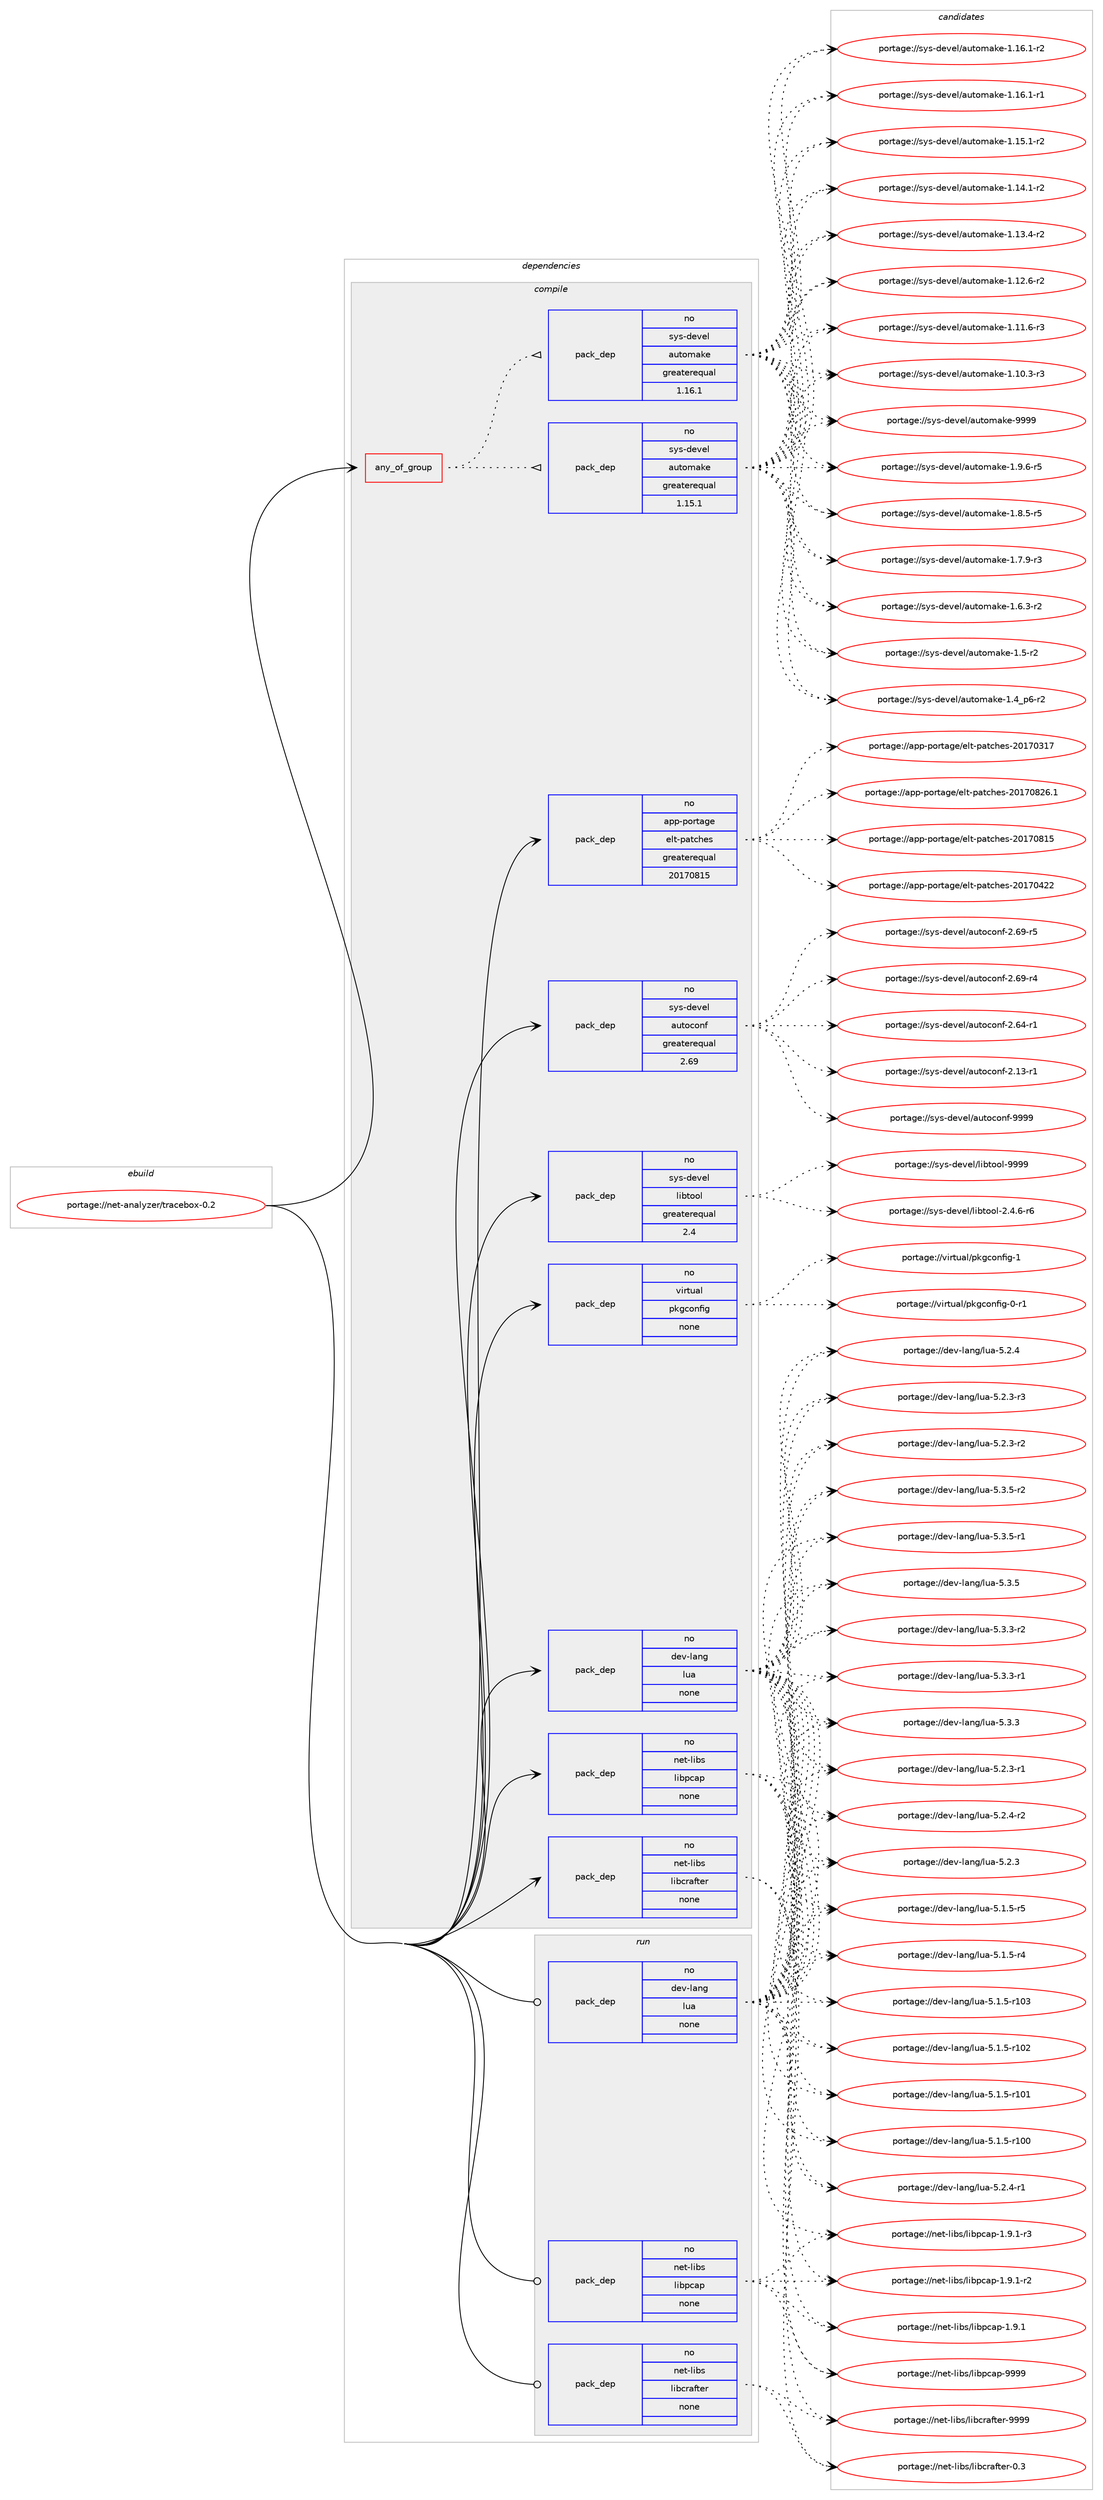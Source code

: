 digraph prolog {

# *************
# Graph options
# *************

newrank=true;
concentrate=true;
compound=true;
graph [rankdir=LR,fontname=Helvetica,fontsize=10,ranksep=1.5];#, ranksep=2.5, nodesep=0.2];
edge  [arrowhead=vee];
node  [fontname=Helvetica,fontsize=10];

# **********
# The ebuild
# **********

subgraph cluster_leftcol {
color=gray;
rank=same;
label=<<i>ebuild</i>>;
id [label="portage://net-analyzer/tracebox-0.2", color=red, width=4, href="../net-analyzer/tracebox-0.2.svg"];
}

# ****************
# The dependencies
# ****************

subgraph cluster_midcol {
color=gray;
label=<<i>dependencies</i>>;
subgraph cluster_compile {
fillcolor="#eeeeee";
style=filled;
label=<<i>compile</i>>;
subgraph any2219 {
dependency138518 [label=<<TABLE BORDER="0" CELLBORDER="1" CELLSPACING="0" CELLPADDING="4"><TR><TD CELLPADDING="10">any_of_group</TD></TR></TABLE>>, shape=none, color=red];subgraph pack105387 {
dependency138519 [label=<<TABLE BORDER="0" CELLBORDER="1" CELLSPACING="0" CELLPADDING="4" WIDTH="220"><TR><TD ROWSPAN="6" CELLPADDING="30">pack_dep</TD></TR><TR><TD WIDTH="110">no</TD></TR><TR><TD>sys-devel</TD></TR><TR><TD>automake</TD></TR><TR><TD>greaterequal</TD></TR><TR><TD>1.16.1</TD></TR></TABLE>>, shape=none, color=blue];
}
dependency138518:e -> dependency138519:w [weight=20,style="dotted",arrowhead="oinv"];
subgraph pack105388 {
dependency138520 [label=<<TABLE BORDER="0" CELLBORDER="1" CELLSPACING="0" CELLPADDING="4" WIDTH="220"><TR><TD ROWSPAN="6" CELLPADDING="30">pack_dep</TD></TR><TR><TD WIDTH="110">no</TD></TR><TR><TD>sys-devel</TD></TR><TR><TD>automake</TD></TR><TR><TD>greaterequal</TD></TR><TR><TD>1.15.1</TD></TR></TABLE>>, shape=none, color=blue];
}
dependency138518:e -> dependency138520:w [weight=20,style="dotted",arrowhead="oinv"];
}
id:e -> dependency138518:w [weight=20,style="solid",arrowhead="vee"];
subgraph pack105389 {
dependency138521 [label=<<TABLE BORDER="0" CELLBORDER="1" CELLSPACING="0" CELLPADDING="4" WIDTH="220"><TR><TD ROWSPAN="6" CELLPADDING="30">pack_dep</TD></TR><TR><TD WIDTH="110">no</TD></TR><TR><TD>app-portage</TD></TR><TR><TD>elt-patches</TD></TR><TR><TD>greaterequal</TD></TR><TR><TD>20170815</TD></TR></TABLE>>, shape=none, color=blue];
}
id:e -> dependency138521:w [weight=20,style="solid",arrowhead="vee"];
subgraph pack105390 {
dependency138522 [label=<<TABLE BORDER="0" CELLBORDER="1" CELLSPACING="0" CELLPADDING="4" WIDTH="220"><TR><TD ROWSPAN="6" CELLPADDING="30">pack_dep</TD></TR><TR><TD WIDTH="110">no</TD></TR><TR><TD>dev-lang</TD></TR><TR><TD>lua</TD></TR><TR><TD>none</TD></TR><TR><TD></TD></TR></TABLE>>, shape=none, color=blue];
}
id:e -> dependency138522:w [weight=20,style="solid",arrowhead="vee"];
subgraph pack105391 {
dependency138523 [label=<<TABLE BORDER="0" CELLBORDER="1" CELLSPACING="0" CELLPADDING="4" WIDTH="220"><TR><TD ROWSPAN="6" CELLPADDING="30">pack_dep</TD></TR><TR><TD WIDTH="110">no</TD></TR><TR><TD>net-libs</TD></TR><TR><TD>libcrafter</TD></TR><TR><TD>none</TD></TR><TR><TD></TD></TR></TABLE>>, shape=none, color=blue];
}
id:e -> dependency138523:w [weight=20,style="solid",arrowhead="vee"];
subgraph pack105392 {
dependency138524 [label=<<TABLE BORDER="0" CELLBORDER="1" CELLSPACING="0" CELLPADDING="4" WIDTH="220"><TR><TD ROWSPAN="6" CELLPADDING="30">pack_dep</TD></TR><TR><TD WIDTH="110">no</TD></TR><TR><TD>net-libs</TD></TR><TR><TD>libpcap</TD></TR><TR><TD>none</TD></TR><TR><TD></TD></TR></TABLE>>, shape=none, color=blue];
}
id:e -> dependency138524:w [weight=20,style="solid",arrowhead="vee"];
subgraph pack105393 {
dependency138525 [label=<<TABLE BORDER="0" CELLBORDER="1" CELLSPACING="0" CELLPADDING="4" WIDTH="220"><TR><TD ROWSPAN="6" CELLPADDING="30">pack_dep</TD></TR><TR><TD WIDTH="110">no</TD></TR><TR><TD>sys-devel</TD></TR><TR><TD>autoconf</TD></TR><TR><TD>greaterequal</TD></TR><TR><TD>2.69</TD></TR></TABLE>>, shape=none, color=blue];
}
id:e -> dependency138525:w [weight=20,style="solid",arrowhead="vee"];
subgraph pack105394 {
dependency138526 [label=<<TABLE BORDER="0" CELLBORDER="1" CELLSPACING="0" CELLPADDING="4" WIDTH="220"><TR><TD ROWSPAN="6" CELLPADDING="30">pack_dep</TD></TR><TR><TD WIDTH="110">no</TD></TR><TR><TD>sys-devel</TD></TR><TR><TD>libtool</TD></TR><TR><TD>greaterequal</TD></TR><TR><TD>2.4</TD></TR></TABLE>>, shape=none, color=blue];
}
id:e -> dependency138526:w [weight=20,style="solid",arrowhead="vee"];
subgraph pack105395 {
dependency138527 [label=<<TABLE BORDER="0" CELLBORDER="1" CELLSPACING="0" CELLPADDING="4" WIDTH="220"><TR><TD ROWSPAN="6" CELLPADDING="30">pack_dep</TD></TR><TR><TD WIDTH="110">no</TD></TR><TR><TD>virtual</TD></TR><TR><TD>pkgconfig</TD></TR><TR><TD>none</TD></TR><TR><TD></TD></TR></TABLE>>, shape=none, color=blue];
}
id:e -> dependency138527:w [weight=20,style="solid",arrowhead="vee"];
}
subgraph cluster_compileandrun {
fillcolor="#eeeeee";
style=filled;
label=<<i>compile and run</i>>;
}
subgraph cluster_run {
fillcolor="#eeeeee";
style=filled;
label=<<i>run</i>>;
subgraph pack105396 {
dependency138528 [label=<<TABLE BORDER="0" CELLBORDER="1" CELLSPACING="0" CELLPADDING="4" WIDTH="220"><TR><TD ROWSPAN="6" CELLPADDING="30">pack_dep</TD></TR><TR><TD WIDTH="110">no</TD></TR><TR><TD>dev-lang</TD></TR><TR><TD>lua</TD></TR><TR><TD>none</TD></TR><TR><TD></TD></TR></TABLE>>, shape=none, color=blue];
}
id:e -> dependency138528:w [weight=20,style="solid",arrowhead="odot"];
subgraph pack105397 {
dependency138529 [label=<<TABLE BORDER="0" CELLBORDER="1" CELLSPACING="0" CELLPADDING="4" WIDTH="220"><TR><TD ROWSPAN="6" CELLPADDING="30">pack_dep</TD></TR><TR><TD WIDTH="110">no</TD></TR><TR><TD>net-libs</TD></TR><TR><TD>libcrafter</TD></TR><TR><TD>none</TD></TR><TR><TD></TD></TR></TABLE>>, shape=none, color=blue];
}
id:e -> dependency138529:w [weight=20,style="solid",arrowhead="odot"];
subgraph pack105398 {
dependency138530 [label=<<TABLE BORDER="0" CELLBORDER="1" CELLSPACING="0" CELLPADDING="4" WIDTH="220"><TR><TD ROWSPAN="6" CELLPADDING="30">pack_dep</TD></TR><TR><TD WIDTH="110">no</TD></TR><TR><TD>net-libs</TD></TR><TR><TD>libpcap</TD></TR><TR><TD>none</TD></TR><TR><TD></TD></TR></TABLE>>, shape=none, color=blue];
}
id:e -> dependency138530:w [weight=20,style="solid",arrowhead="odot"];
}
}

# **************
# The candidates
# **************

subgraph cluster_choices {
rank=same;
color=gray;
label=<<i>candidates</i>>;

subgraph choice105387 {
color=black;
nodesep=1;
choice115121115451001011181011084797117116111109971071014557575757 [label="portage://sys-devel/automake-9999", color=red, width=4,href="../sys-devel/automake-9999.svg"];
choice115121115451001011181011084797117116111109971071014549465746544511453 [label="portage://sys-devel/automake-1.9.6-r5", color=red, width=4,href="../sys-devel/automake-1.9.6-r5.svg"];
choice115121115451001011181011084797117116111109971071014549465646534511453 [label="portage://sys-devel/automake-1.8.5-r5", color=red, width=4,href="../sys-devel/automake-1.8.5-r5.svg"];
choice115121115451001011181011084797117116111109971071014549465546574511451 [label="portage://sys-devel/automake-1.7.9-r3", color=red, width=4,href="../sys-devel/automake-1.7.9-r3.svg"];
choice115121115451001011181011084797117116111109971071014549465446514511450 [label="portage://sys-devel/automake-1.6.3-r2", color=red, width=4,href="../sys-devel/automake-1.6.3-r2.svg"];
choice11512111545100101118101108479711711611110997107101454946534511450 [label="portage://sys-devel/automake-1.5-r2", color=red, width=4,href="../sys-devel/automake-1.5-r2.svg"];
choice115121115451001011181011084797117116111109971071014549465295112544511450 [label="portage://sys-devel/automake-1.4_p6-r2", color=red, width=4,href="../sys-devel/automake-1.4_p6-r2.svg"];
choice11512111545100101118101108479711711611110997107101454946495446494511450 [label="portage://sys-devel/automake-1.16.1-r2", color=red, width=4,href="../sys-devel/automake-1.16.1-r2.svg"];
choice11512111545100101118101108479711711611110997107101454946495446494511449 [label="portage://sys-devel/automake-1.16.1-r1", color=red, width=4,href="../sys-devel/automake-1.16.1-r1.svg"];
choice11512111545100101118101108479711711611110997107101454946495346494511450 [label="portage://sys-devel/automake-1.15.1-r2", color=red, width=4,href="../sys-devel/automake-1.15.1-r2.svg"];
choice11512111545100101118101108479711711611110997107101454946495246494511450 [label="portage://sys-devel/automake-1.14.1-r2", color=red, width=4,href="../sys-devel/automake-1.14.1-r2.svg"];
choice11512111545100101118101108479711711611110997107101454946495146524511450 [label="portage://sys-devel/automake-1.13.4-r2", color=red, width=4,href="../sys-devel/automake-1.13.4-r2.svg"];
choice11512111545100101118101108479711711611110997107101454946495046544511450 [label="portage://sys-devel/automake-1.12.6-r2", color=red, width=4,href="../sys-devel/automake-1.12.6-r2.svg"];
choice11512111545100101118101108479711711611110997107101454946494946544511451 [label="portage://sys-devel/automake-1.11.6-r3", color=red, width=4,href="../sys-devel/automake-1.11.6-r3.svg"];
choice11512111545100101118101108479711711611110997107101454946494846514511451 [label="portage://sys-devel/automake-1.10.3-r3", color=red, width=4,href="../sys-devel/automake-1.10.3-r3.svg"];
dependency138519:e -> choice115121115451001011181011084797117116111109971071014557575757:w [style=dotted,weight="100"];
dependency138519:e -> choice115121115451001011181011084797117116111109971071014549465746544511453:w [style=dotted,weight="100"];
dependency138519:e -> choice115121115451001011181011084797117116111109971071014549465646534511453:w [style=dotted,weight="100"];
dependency138519:e -> choice115121115451001011181011084797117116111109971071014549465546574511451:w [style=dotted,weight="100"];
dependency138519:e -> choice115121115451001011181011084797117116111109971071014549465446514511450:w [style=dotted,weight="100"];
dependency138519:e -> choice11512111545100101118101108479711711611110997107101454946534511450:w [style=dotted,weight="100"];
dependency138519:e -> choice115121115451001011181011084797117116111109971071014549465295112544511450:w [style=dotted,weight="100"];
dependency138519:e -> choice11512111545100101118101108479711711611110997107101454946495446494511450:w [style=dotted,weight="100"];
dependency138519:e -> choice11512111545100101118101108479711711611110997107101454946495446494511449:w [style=dotted,weight="100"];
dependency138519:e -> choice11512111545100101118101108479711711611110997107101454946495346494511450:w [style=dotted,weight="100"];
dependency138519:e -> choice11512111545100101118101108479711711611110997107101454946495246494511450:w [style=dotted,weight="100"];
dependency138519:e -> choice11512111545100101118101108479711711611110997107101454946495146524511450:w [style=dotted,weight="100"];
dependency138519:e -> choice11512111545100101118101108479711711611110997107101454946495046544511450:w [style=dotted,weight="100"];
dependency138519:e -> choice11512111545100101118101108479711711611110997107101454946494946544511451:w [style=dotted,weight="100"];
dependency138519:e -> choice11512111545100101118101108479711711611110997107101454946494846514511451:w [style=dotted,weight="100"];
}
subgraph choice105388 {
color=black;
nodesep=1;
choice115121115451001011181011084797117116111109971071014557575757 [label="portage://sys-devel/automake-9999", color=red, width=4,href="../sys-devel/automake-9999.svg"];
choice115121115451001011181011084797117116111109971071014549465746544511453 [label="portage://sys-devel/automake-1.9.6-r5", color=red, width=4,href="../sys-devel/automake-1.9.6-r5.svg"];
choice115121115451001011181011084797117116111109971071014549465646534511453 [label="portage://sys-devel/automake-1.8.5-r5", color=red, width=4,href="../sys-devel/automake-1.8.5-r5.svg"];
choice115121115451001011181011084797117116111109971071014549465546574511451 [label="portage://sys-devel/automake-1.7.9-r3", color=red, width=4,href="../sys-devel/automake-1.7.9-r3.svg"];
choice115121115451001011181011084797117116111109971071014549465446514511450 [label="portage://sys-devel/automake-1.6.3-r2", color=red, width=4,href="../sys-devel/automake-1.6.3-r2.svg"];
choice11512111545100101118101108479711711611110997107101454946534511450 [label="portage://sys-devel/automake-1.5-r2", color=red, width=4,href="../sys-devel/automake-1.5-r2.svg"];
choice115121115451001011181011084797117116111109971071014549465295112544511450 [label="portage://sys-devel/automake-1.4_p6-r2", color=red, width=4,href="../sys-devel/automake-1.4_p6-r2.svg"];
choice11512111545100101118101108479711711611110997107101454946495446494511450 [label="portage://sys-devel/automake-1.16.1-r2", color=red, width=4,href="../sys-devel/automake-1.16.1-r2.svg"];
choice11512111545100101118101108479711711611110997107101454946495446494511449 [label="portage://sys-devel/automake-1.16.1-r1", color=red, width=4,href="../sys-devel/automake-1.16.1-r1.svg"];
choice11512111545100101118101108479711711611110997107101454946495346494511450 [label="portage://sys-devel/automake-1.15.1-r2", color=red, width=4,href="../sys-devel/automake-1.15.1-r2.svg"];
choice11512111545100101118101108479711711611110997107101454946495246494511450 [label="portage://sys-devel/automake-1.14.1-r2", color=red, width=4,href="../sys-devel/automake-1.14.1-r2.svg"];
choice11512111545100101118101108479711711611110997107101454946495146524511450 [label="portage://sys-devel/automake-1.13.4-r2", color=red, width=4,href="../sys-devel/automake-1.13.4-r2.svg"];
choice11512111545100101118101108479711711611110997107101454946495046544511450 [label="portage://sys-devel/automake-1.12.6-r2", color=red, width=4,href="../sys-devel/automake-1.12.6-r2.svg"];
choice11512111545100101118101108479711711611110997107101454946494946544511451 [label="portage://sys-devel/automake-1.11.6-r3", color=red, width=4,href="../sys-devel/automake-1.11.6-r3.svg"];
choice11512111545100101118101108479711711611110997107101454946494846514511451 [label="portage://sys-devel/automake-1.10.3-r3", color=red, width=4,href="../sys-devel/automake-1.10.3-r3.svg"];
dependency138520:e -> choice115121115451001011181011084797117116111109971071014557575757:w [style=dotted,weight="100"];
dependency138520:e -> choice115121115451001011181011084797117116111109971071014549465746544511453:w [style=dotted,weight="100"];
dependency138520:e -> choice115121115451001011181011084797117116111109971071014549465646534511453:w [style=dotted,weight="100"];
dependency138520:e -> choice115121115451001011181011084797117116111109971071014549465546574511451:w [style=dotted,weight="100"];
dependency138520:e -> choice115121115451001011181011084797117116111109971071014549465446514511450:w [style=dotted,weight="100"];
dependency138520:e -> choice11512111545100101118101108479711711611110997107101454946534511450:w [style=dotted,weight="100"];
dependency138520:e -> choice115121115451001011181011084797117116111109971071014549465295112544511450:w [style=dotted,weight="100"];
dependency138520:e -> choice11512111545100101118101108479711711611110997107101454946495446494511450:w [style=dotted,weight="100"];
dependency138520:e -> choice11512111545100101118101108479711711611110997107101454946495446494511449:w [style=dotted,weight="100"];
dependency138520:e -> choice11512111545100101118101108479711711611110997107101454946495346494511450:w [style=dotted,weight="100"];
dependency138520:e -> choice11512111545100101118101108479711711611110997107101454946495246494511450:w [style=dotted,weight="100"];
dependency138520:e -> choice11512111545100101118101108479711711611110997107101454946495146524511450:w [style=dotted,weight="100"];
dependency138520:e -> choice11512111545100101118101108479711711611110997107101454946495046544511450:w [style=dotted,weight="100"];
dependency138520:e -> choice11512111545100101118101108479711711611110997107101454946494946544511451:w [style=dotted,weight="100"];
dependency138520:e -> choice11512111545100101118101108479711711611110997107101454946494846514511451:w [style=dotted,weight="100"];
}
subgraph choice105389 {
color=black;
nodesep=1;
choice971121124511211111411697103101471011081164511297116991041011154550484955485650544649 [label="portage://app-portage/elt-patches-20170826.1", color=red, width=4,href="../app-portage/elt-patches-20170826.1.svg"];
choice97112112451121111141169710310147101108116451129711699104101115455048495548564953 [label="portage://app-portage/elt-patches-20170815", color=red, width=4,href="../app-portage/elt-patches-20170815.svg"];
choice97112112451121111141169710310147101108116451129711699104101115455048495548525050 [label="portage://app-portage/elt-patches-20170422", color=red, width=4,href="../app-portage/elt-patches-20170422.svg"];
choice97112112451121111141169710310147101108116451129711699104101115455048495548514955 [label="portage://app-portage/elt-patches-20170317", color=red, width=4,href="../app-portage/elt-patches-20170317.svg"];
dependency138521:e -> choice971121124511211111411697103101471011081164511297116991041011154550484955485650544649:w [style=dotted,weight="100"];
dependency138521:e -> choice97112112451121111141169710310147101108116451129711699104101115455048495548564953:w [style=dotted,weight="100"];
dependency138521:e -> choice97112112451121111141169710310147101108116451129711699104101115455048495548525050:w [style=dotted,weight="100"];
dependency138521:e -> choice97112112451121111141169710310147101108116451129711699104101115455048495548514955:w [style=dotted,weight="100"];
}
subgraph choice105390 {
color=black;
nodesep=1;
choice100101118451089711010347108117974553465146534511450 [label="portage://dev-lang/lua-5.3.5-r2", color=red, width=4,href="../dev-lang/lua-5.3.5-r2.svg"];
choice100101118451089711010347108117974553465146534511449 [label="portage://dev-lang/lua-5.3.5-r1", color=red, width=4,href="../dev-lang/lua-5.3.5-r1.svg"];
choice10010111845108971101034710811797455346514653 [label="portage://dev-lang/lua-5.3.5", color=red, width=4,href="../dev-lang/lua-5.3.5.svg"];
choice100101118451089711010347108117974553465146514511450 [label="portage://dev-lang/lua-5.3.3-r2", color=red, width=4,href="../dev-lang/lua-5.3.3-r2.svg"];
choice100101118451089711010347108117974553465146514511449 [label="portage://dev-lang/lua-5.3.3-r1", color=red, width=4,href="../dev-lang/lua-5.3.3-r1.svg"];
choice10010111845108971101034710811797455346514651 [label="portage://dev-lang/lua-5.3.3", color=red, width=4,href="../dev-lang/lua-5.3.3.svg"];
choice100101118451089711010347108117974553465046524511450 [label="portage://dev-lang/lua-5.2.4-r2", color=red, width=4,href="../dev-lang/lua-5.2.4-r2.svg"];
choice100101118451089711010347108117974553465046524511449 [label="portage://dev-lang/lua-5.2.4-r1", color=red, width=4,href="../dev-lang/lua-5.2.4-r1.svg"];
choice10010111845108971101034710811797455346504652 [label="portage://dev-lang/lua-5.2.4", color=red, width=4,href="../dev-lang/lua-5.2.4.svg"];
choice100101118451089711010347108117974553465046514511451 [label="portage://dev-lang/lua-5.2.3-r3", color=red, width=4,href="../dev-lang/lua-5.2.3-r3.svg"];
choice100101118451089711010347108117974553465046514511450 [label="portage://dev-lang/lua-5.2.3-r2", color=red, width=4,href="../dev-lang/lua-5.2.3-r2.svg"];
choice100101118451089711010347108117974553465046514511449 [label="portage://dev-lang/lua-5.2.3-r1", color=red, width=4,href="../dev-lang/lua-5.2.3-r1.svg"];
choice10010111845108971101034710811797455346504651 [label="portage://dev-lang/lua-5.2.3", color=red, width=4,href="../dev-lang/lua-5.2.3.svg"];
choice100101118451089711010347108117974553464946534511453 [label="portage://dev-lang/lua-5.1.5-r5", color=red, width=4,href="../dev-lang/lua-5.1.5-r5.svg"];
choice100101118451089711010347108117974553464946534511452 [label="portage://dev-lang/lua-5.1.5-r4", color=red, width=4,href="../dev-lang/lua-5.1.5-r4.svg"];
choice1001011184510897110103471081179745534649465345114494851 [label="portage://dev-lang/lua-5.1.5-r103", color=red, width=4,href="../dev-lang/lua-5.1.5-r103.svg"];
choice1001011184510897110103471081179745534649465345114494850 [label="portage://dev-lang/lua-5.1.5-r102", color=red, width=4,href="../dev-lang/lua-5.1.5-r102.svg"];
choice1001011184510897110103471081179745534649465345114494849 [label="portage://dev-lang/lua-5.1.5-r101", color=red, width=4,href="../dev-lang/lua-5.1.5-r101.svg"];
choice1001011184510897110103471081179745534649465345114494848 [label="portage://dev-lang/lua-5.1.5-r100", color=red, width=4,href="../dev-lang/lua-5.1.5-r100.svg"];
dependency138522:e -> choice100101118451089711010347108117974553465146534511450:w [style=dotted,weight="100"];
dependency138522:e -> choice100101118451089711010347108117974553465146534511449:w [style=dotted,weight="100"];
dependency138522:e -> choice10010111845108971101034710811797455346514653:w [style=dotted,weight="100"];
dependency138522:e -> choice100101118451089711010347108117974553465146514511450:w [style=dotted,weight="100"];
dependency138522:e -> choice100101118451089711010347108117974553465146514511449:w [style=dotted,weight="100"];
dependency138522:e -> choice10010111845108971101034710811797455346514651:w [style=dotted,weight="100"];
dependency138522:e -> choice100101118451089711010347108117974553465046524511450:w [style=dotted,weight="100"];
dependency138522:e -> choice100101118451089711010347108117974553465046524511449:w [style=dotted,weight="100"];
dependency138522:e -> choice10010111845108971101034710811797455346504652:w [style=dotted,weight="100"];
dependency138522:e -> choice100101118451089711010347108117974553465046514511451:w [style=dotted,weight="100"];
dependency138522:e -> choice100101118451089711010347108117974553465046514511450:w [style=dotted,weight="100"];
dependency138522:e -> choice100101118451089711010347108117974553465046514511449:w [style=dotted,weight="100"];
dependency138522:e -> choice10010111845108971101034710811797455346504651:w [style=dotted,weight="100"];
dependency138522:e -> choice100101118451089711010347108117974553464946534511453:w [style=dotted,weight="100"];
dependency138522:e -> choice100101118451089711010347108117974553464946534511452:w [style=dotted,weight="100"];
dependency138522:e -> choice1001011184510897110103471081179745534649465345114494851:w [style=dotted,weight="100"];
dependency138522:e -> choice1001011184510897110103471081179745534649465345114494850:w [style=dotted,weight="100"];
dependency138522:e -> choice1001011184510897110103471081179745534649465345114494849:w [style=dotted,weight="100"];
dependency138522:e -> choice1001011184510897110103471081179745534649465345114494848:w [style=dotted,weight="100"];
}
subgraph choice105391 {
color=black;
nodesep=1;
choice1101011164510810598115471081059899114971021161011144557575757 [label="portage://net-libs/libcrafter-9999", color=red, width=4,href="../net-libs/libcrafter-9999.svg"];
choice11010111645108105981154710810598991149710211610111445484651 [label="portage://net-libs/libcrafter-0.3", color=red, width=4,href="../net-libs/libcrafter-0.3.svg"];
dependency138523:e -> choice1101011164510810598115471081059899114971021161011144557575757:w [style=dotted,weight="100"];
dependency138523:e -> choice11010111645108105981154710810598991149710211610111445484651:w [style=dotted,weight="100"];
}
subgraph choice105392 {
color=black;
nodesep=1;
choice1101011164510810598115471081059811299971124557575757 [label="portage://net-libs/libpcap-9999", color=red, width=4,href="../net-libs/libpcap-9999.svg"];
choice1101011164510810598115471081059811299971124549465746494511451 [label="portage://net-libs/libpcap-1.9.1-r3", color=red, width=4,href="../net-libs/libpcap-1.9.1-r3.svg"];
choice1101011164510810598115471081059811299971124549465746494511450 [label="portage://net-libs/libpcap-1.9.1-r2", color=red, width=4,href="../net-libs/libpcap-1.9.1-r2.svg"];
choice110101116451081059811547108105981129997112454946574649 [label="portage://net-libs/libpcap-1.9.1", color=red, width=4,href="../net-libs/libpcap-1.9.1.svg"];
dependency138524:e -> choice1101011164510810598115471081059811299971124557575757:w [style=dotted,weight="100"];
dependency138524:e -> choice1101011164510810598115471081059811299971124549465746494511451:w [style=dotted,weight="100"];
dependency138524:e -> choice1101011164510810598115471081059811299971124549465746494511450:w [style=dotted,weight="100"];
dependency138524:e -> choice110101116451081059811547108105981129997112454946574649:w [style=dotted,weight="100"];
}
subgraph choice105393 {
color=black;
nodesep=1;
choice115121115451001011181011084797117116111991111101024557575757 [label="portage://sys-devel/autoconf-9999", color=red, width=4,href="../sys-devel/autoconf-9999.svg"];
choice1151211154510010111810110847971171161119911111010245504654574511453 [label="portage://sys-devel/autoconf-2.69-r5", color=red, width=4,href="../sys-devel/autoconf-2.69-r5.svg"];
choice1151211154510010111810110847971171161119911111010245504654574511452 [label="portage://sys-devel/autoconf-2.69-r4", color=red, width=4,href="../sys-devel/autoconf-2.69-r4.svg"];
choice1151211154510010111810110847971171161119911111010245504654524511449 [label="portage://sys-devel/autoconf-2.64-r1", color=red, width=4,href="../sys-devel/autoconf-2.64-r1.svg"];
choice1151211154510010111810110847971171161119911111010245504649514511449 [label="portage://sys-devel/autoconf-2.13-r1", color=red, width=4,href="../sys-devel/autoconf-2.13-r1.svg"];
dependency138525:e -> choice115121115451001011181011084797117116111991111101024557575757:w [style=dotted,weight="100"];
dependency138525:e -> choice1151211154510010111810110847971171161119911111010245504654574511453:w [style=dotted,weight="100"];
dependency138525:e -> choice1151211154510010111810110847971171161119911111010245504654574511452:w [style=dotted,weight="100"];
dependency138525:e -> choice1151211154510010111810110847971171161119911111010245504654524511449:w [style=dotted,weight="100"];
dependency138525:e -> choice1151211154510010111810110847971171161119911111010245504649514511449:w [style=dotted,weight="100"];
}
subgraph choice105394 {
color=black;
nodesep=1;
choice1151211154510010111810110847108105981161111111084557575757 [label="portage://sys-devel/libtool-9999", color=red, width=4,href="../sys-devel/libtool-9999.svg"];
choice1151211154510010111810110847108105981161111111084550465246544511454 [label="portage://sys-devel/libtool-2.4.6-r6", color=red, width=4,href="../sys-devel/libtool-2.4.6-r6.svg"];
dependency138526:e -> choice1151211154510010111810110847108105981161111111084557575757:w [style=dotted,weight="100"];
dependency138526:e -> choice1151211154510010111810110847108105981161111111084550465246544511454:w [style=dotted,weight="100"];
}
subgraph choice105395 {
color=black;
nodesep=1;
choice1181051141161179710847112107103991111101021051034549 [label="portage://virtual/pkgconfig-1", color=red, width=4,href="../virtual/pkgconfig-1.svg"];
choice11810511411611797108471121071039911111010210510345484511449 [label="portage://virtual/pkgconfig-0-r1", color=red, width=4,href="../virtual/pkgconfig-0-r1.svg"];
dependency138527:e -> choice1181051141161179710847112107103991111101021051034549:w [style=dotted,weight="100"];
dependency138527:e -> choice11810511411611797108471121071039911111010210510345484511449:w [style=dotted,weight="100"];
}
subgraph choice105396 {
color=black;
nodesep=1;
choice100101118451089711010347108117974553465146534511450 [label="portage://dev-lang/lua-5.3.5-r2", color=red, width=4,href="../dev-lang/lua-5.3.5-r2.svg"];
choice100101118451089711010347108117974553465146534511449 [label="portage://dev-lang/lua-5.3.5-r1", color=red, width=4,href="../dev-lang/lua-5.3.5-r1.svg"];
choice10010111845108971101034710811797455346514653 [label="portage://dev-lang/lua-5.3.5", color=red, width=4,href="../dev-lang/lua-5.3.5.svg"];
choice100101118451089711010347108117974553465146514511450 [label="portage://dev-lang/lua-5.3.3-r2", color=red, width=4,href="../dev-lang/lua-5.3.3-r2.svg"];
choice100101118451089711010347108117974553465146514511449 [label="portage://dev-lang/lua-5.3.3-r1", color=red, width=4,href="../dev-lang/lua-5.3.3-r1.svg"];
choice10010111845108971101034710811797455346514651 [label="portage://dev-lang/lua-5.3.3", color=red, width=4,href="../dev-lang/lua-5.3.3.svg"];
choice100101118451089711010347108117974553465046524511450 [label="portage://dev-lang/lua-5.2.4-r2", color=red, width=4,href="../dev-lang/lua-5.2.4-r2.svg"];
choice100101118451089711010347108117974553465046524511449 [label="portage://dev-lang/lua-5.2.4-r1", color=red, width=4,href="../dev-lang/lua-5.2.4-r1.svg"];
choice10010111845108971101034710811797455346504652 [label="portage://dev-lang/lua-5.2.4", color=red, width=4,href="../dev-lang/lua-5.2.4.svg"];
choice100101118451089711010347108117974553465046514511451 [label="portage://dev-lang/lua-5.2.3-r3", color=red, width=4,href="../dev-lang/lua-5.2.3-r3.svg"];
choice100101118451089711010347108117974553465046514511450 [label="portage://dev-lang/lua-5.2.3-r2", color=red, width=4,href="../dev-lang/lua-5.2.3-r2.svg"];
choice100101118451089711010347108117974553465046514511449 [label="portage://dev-lang/lua-5.2.3-r1", color=red, width=4,href="../dev-lang/lua-5.2.3-r1.svg"];
choice10010111845108971101034710811797455346504651 [label="portage://dev-lang/lua-5.2.3", color=red, width=4,href="../dev-lang/lua-5.2.3.svg"];
choice100101118451089711010347108117974553464946534511453 [label="portage://dev-lang/lua-5.1.5-r5", color=red, width=4,href="../dev-lang/lua-5.1.5-r5.svg"];
choice100101118451089711010347108117974553464946534511452 [label="portage://dev-lang/lua-5.1.5-r4", color=red, width=4,href="../dev-lang/lua-5.1.5-r4.svg"];
choice1001011184510897110103471081179745534649465345114494851 [label="portage://dev-lang/lua-5.1.5-r103", color=red, width=4,href="../dev-lang/lua-5.1.5-r103.svg"];
choice1001011184510897110103471081179745534649465345114494850 [label="portage://dev-lang/lua-5.1.5-r102", color=red, width=4,href="../dev-lang/lua-5.1.5-r102.svg"];
choice1001011184510897110103471081179745534649465345114494849 [label="portage://dev-lang/lua-5.1.5-r101", color=red, width=4,href="../dev-lang/lua-5.1.5-r101.svg"];
choice1001011184510897110103471081179745534649465345114494848 [label="portage://dev-lang/lua-5.1.5-r100", color=red, width=4,href="../dev-lang/lua-5.1.5-r100.svg"];
dependency138528:e -> choice100101118451089711010347108117974553465146534511450:w [style=dotted,weight="100"];
dependency138528:e -> choice100101118451089711010347108117974553465146534511449:w [style=dotted,weight="100"];
dependency138528:e -> choice10010111845108971101034710811797455346514653:w [style=dotted,weight="100"];
dependency138528:e -> choice100101118451089711010347108117974553465146514511450:w [style=dotted,weight="100"];
dependency138528:e -> choice100101118451089711010347108117974553465146514511449:w [style=dotted,weight="100"];
dependency138528:e -> choice10010111845108971101034710811797455346514651:w [style=dotted,weight="100"];
dependency138528:e -> choice100101118451089711010347108117974553465046524511450:w [style=dotted,weight="100"];
dependency138528:e -> choice100101118451089711010347108117974553465046524511449:w [style=dotted,weight="100"];
dependency138528:e -> choice10010111845108971101034710811797455346504652:w [style=dotted,weight="100"];
dependency138528:e -> choice100101118451089711010347108117974553465046514511451:w [style=dotted,weight="100"];
dependency138528:e -> choice100101118451089711010347108117974553465046514511450:w [style=dotted,weight="100"];
dependency138528:e -> choice100101118451089711010347108117974553465046514511449:w [style=dotted,weight="100"];
dependency138528:e -> choice10010111845108971101034710811797455346504651:w [style=dotted,weight="100"];
dependency138528:e -> choice100101118451089711010347108117974553464946534511453:w [style=dotted,weight="100"];
dependency138528:e -> choice100101118451089711010347108117974553464946534511452:w [style=dotted,weight="100"];
dependency138528:e -> choice1001011184510897110103471081179745534649465345114494851:w [style=dotted,weight="100"];
dependency138528:e -> choice1001011184510897110103471081179745534649465345114494850:w [style=dotted,weight="100"];
dependency138528:e -> choice1001011184510897110103471081179745534649465345114494849:w [style=dotted,weight="100"];
dependency138528:e -> choice1001011184510897110103471081179745534649465345114494848:w [style=dotted,weight="100"];
}
subgraph choice105397 {
color=black;
nodesep=1;
choice1101011164510810598115471081059899114971021161011144557575757 [label="portage://net-libs/libcrafter-9999", color=red, width=4,href="../net-libs/libcrafter-9999.svg"];
choice11010111645108105981154710810598991149710211610111445484651 [label="portage://net-libs/libcrafter-0.3", color=red, width=4,href="../net-libs/libcrafter-0.3.svg"];
dependency138529:e -> choice1101011164510810598115471081059899114971021161011144557575757:w [style=dotted,weight="100"];
dependency138529:e -> choice11010111645108105981154710810598991149710211610111445484651:w [style=dotted,weight="100"];
}
subgraph choice105398 {
color=black;
nodesep=1;
choice1101011164510810598115471081059811299971124557575757 [label="portage://net-libs/libpcap-9999", color=red, width=4,href="../net-libs/libpcap-9999.svg"];
choice1101011164510810598115471081059811299971124549465746494511451 [label="portage://net-libs/libpcap-1.9.1-r3", color=red, width=4,href="../net-libs/libpcap-1.9.1-r3.svg"];
choice1101011164510810598115471081059811299971124549465746494511450 [label="portage://net-libs/libpcap-1.9.1-r2", color=red, width=4,href="../net-libs/libpcap-1.9.1-r2.svg"];
choice110101116451081059811547108105981129997112454946574649 [label="portage://net-libs/libpcap-1.9.1", color=red, width=4,href="../net-libs/libpcap-1.9.1.svg"];
dependency138530:e -> choice1101011164510810598115471081059811299971124557575757:w [style=dotted,weight="100"];
dependency138530:e -> choice1101011164510810598115471081059811299971124549465746494511451:w [style=dotted,weight="100"];
dependency138530:e -> choice1101011164510810598115471081059811299971124549465746494511450:w [style=dotted,weight="100"];
dependency138530:e -> choice110101116451081059811547108105981129997112454946574649:w [style=dotted,weight="100"];
}
}

}
